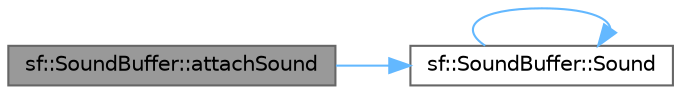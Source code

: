 digraph "sf::SoundBuffer::attachSound"
{
 // LATEX_PDF_SIZE
  bgcolor="transparent";
  edge [fontname=Helvetica,fontsize=10,labelfontname=Helvetica,labelfontsize=10];
  node [fontname=Helvetica,fontsize=10,shape=box,height=0.2,width=0.4];
  rankdir="LR";
  Node1 [id="Node000001",label="sf::SoundBuffer::attachSound",height=0.2,width=0.4,color="gray40", fillcolor="grey60", style="filled", fontcolor="black",tooltip="Add a sound to the list of sounds that use this buffer."];
  Node1 -> Node2 [id="edge1_Node000001_Node000002",color="steelblue1",style="solid",tooltip=" "];
  Node2 [id="Node000002",label="sf::SoundBuffer::Sound",height=0.2,width=0.4,color="grey40", fillcolor="white", style="filled",URL="$classsf_1_1_sound_buffer.html#a50914f77c7cf4fb97616c898c5291f4b",tooltip=" "];
  Node2 -> Node2 [id="edge2_Node000002_Node000002",color="steelblue1",style="solid",tooltip=" "];
}
